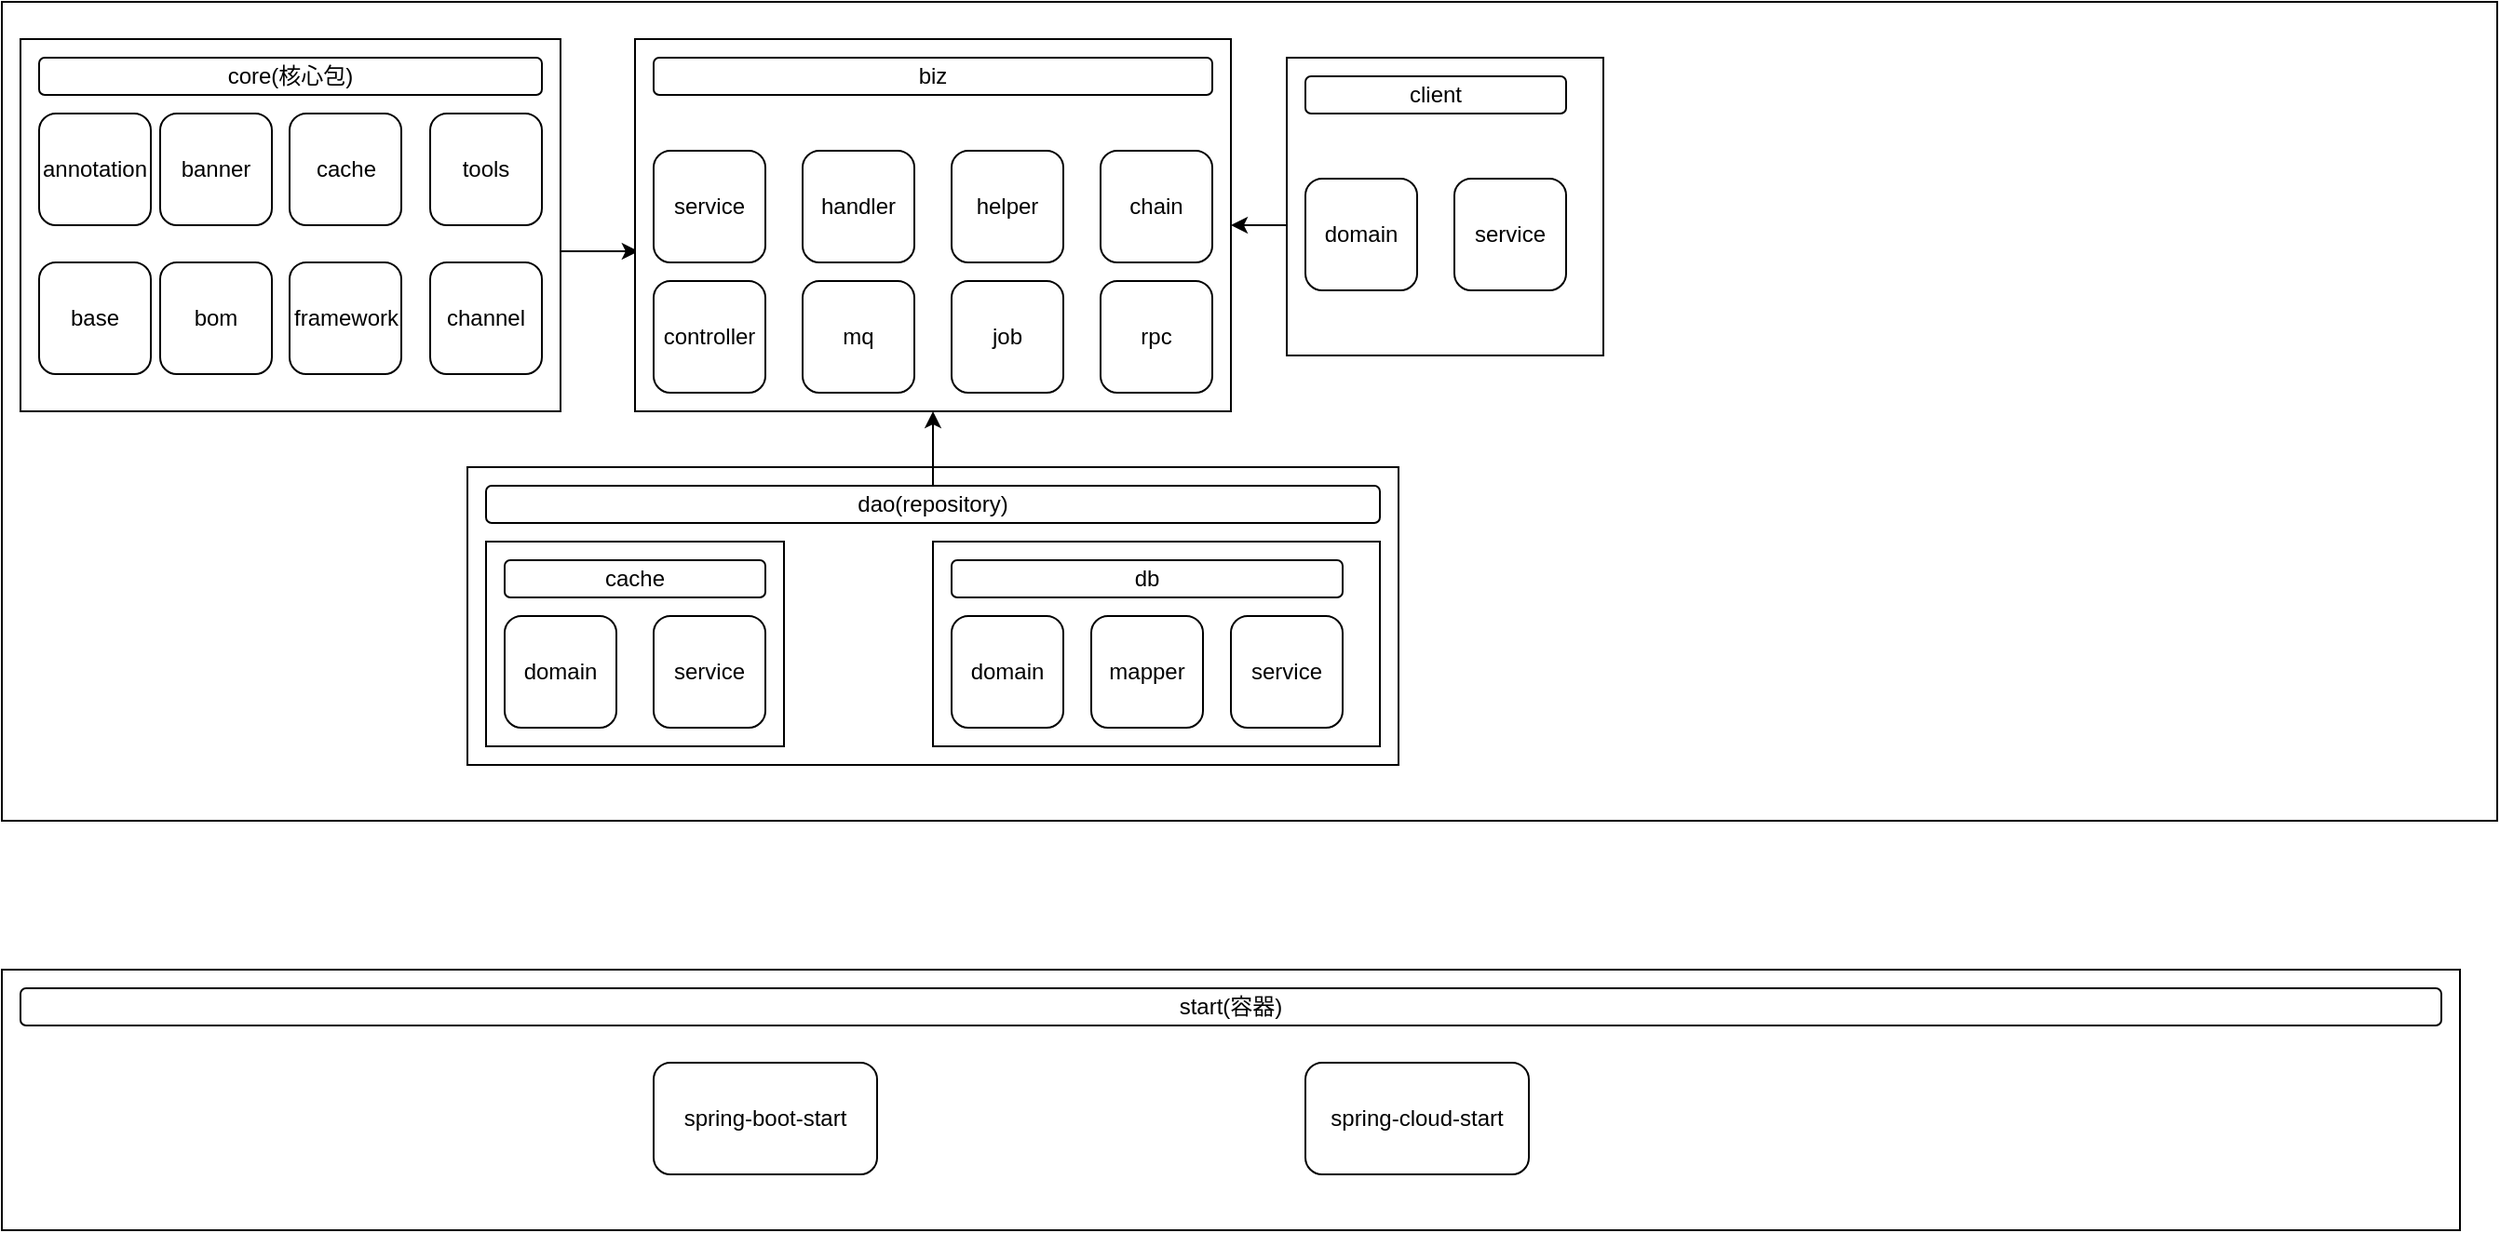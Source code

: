 <mxfile version="14.6.10" type="github">
  <diagram id="9XTy-iZHs_VbA7ZHw2Xl" name="第 1 页">
    <mxGraphModel dx="2820" dy="1931" grid="1" gridSize="10" guides="1" tooltips="1" connect="1" arrows="1" fold="1" page="1" pageScale="1" pageWidth="827" pageHeight="1169" math="0" shadow="0">
      <root>
        <mxCell id="0" />
        <mxCell id="1" parent="0" />
        <mxCell id="9qEMfZzpdLHRmkrpEUGx-1" value="" style="whiteSpace=wrap;html=1;" parent="1" vertex="1">
          <mxGeometry x="-1440" y="-420" width="1340" height="440" as="geometry" />
        </mxCell>
        <mxCell id="XwRueiXzE4R4Xl7Vygxr-10" style="edgeStyle=orthogonalEdgeStyle;rounded=0;orthogonalLoop=1;jettySize=auto;html=1;entryX=0.006;entryY=0.57;entryDx=0;entryDy=0;entryPerimeter=0;" edge="1" parent="1" source="9qEMfZzpdLHRmkrpEUGx-12" target="G5489e-RN6n914YXccdB-9">
          <mxGeometry relative="1" as="geometry">
            <Array as="points">
              <mxPoint x="-1130" y="-286" />
              <mxPoint x="-1130" y="-286" />
            </Array>
          </mxGeometry>
        </mxCell>
        <mxCell id="9qEMfZzpdLHRmkrpEUGx-12" value="" style="rounded=0;whiteSpace=wrap;html=1;" parent="1" vertex="1">
          <mxGeometry x="-1430" y="-400" width="290" height="200" as="geometry" />
        </mxCell>
        <mxCell id="9qEMfZzpdLHRmkrpEUGx-14" value="core(核心包)" style="rounded=1;whiteSpace=wrap;html=1;" parent="1" vertex="1">
          <mxGeometry x="-1420" y="-390" width="270" height="20" as="geometry" />
        </mxCell>
        <mxCell id="9qEMfZzpdLHRmkrpEUGx-15" value="annotation" style="whiteSpace=wrap;html=1;aspect=fixed;rounded=1;" parent="1" vertex="1">
          <mxGeometry x="-1420" y="-360" width="60" height="60" as="geometry" />
        </mxCell>
        <mxCell id="9qEMfZzpdLHRmkrpEUGx-16" value="banner" style="whiteSpace=wrap;html=1;aspect=fixed;rounded=1;" parent="1" vertex="1">
          <mxGeometry x="-1355" y="-360" width="60" height="60" as="geometry" />
        </mxCell>
        <mxCell id="9qEMfZzpdLHRmkrpEUGx-17" value="cache" style="whiteSpace=wrap;html=1;aspect=fixed;rounded=1;" parent="1" vertex="1">
          <mxGeometry x="-1285.5" y="-360" width="60" height="60" as="geometry" />
        </mxCell>
        <mxCell id="9qEMfZzpdLHRmkrpEUGx-18" value="tools" style="whiteSpace=wrap;html=1;aspect=fixed;rounded=1;" parent="1" vertex="1">
          <mxGeometry x="-1210" y="-360" width="60" height="60" as="geometry" />
        </mxCell>
        <mxCell id="9qEMfZzpdLHRmkrpEUGx-19" value="base" style="whiteSpace=wrap;html=1;aspect=fixed;rounded=1;" parent="1" vertex="1">
          <mxGeometry x="-1420" y="-280" width="60" height="60" as="geometry" />
        </mxCell>
        <mxCell id="9qEMfZzpdLHRmkrpEUGx-20" value="bom" style="whiteSpace=wrap;html=1;aspect=fixed;rounded=1;" parent="1" vertex="1">
          <mxGeometry x="-1355" y="-280" width="60" height="60" as="geometry" />
        </mxCell>
        <mxCell id="9qEMfZzpdLHRmkrpEUGx-21" value="framework" style="whiteSpace=wrap;html=1;aspect=fixed;rounded=1;" parent="1" vertex="1">
          <mxGeometry x="-1285.5" y="-280" width="60" height="60" as="geometry" />
        </mxCell>
        <mxCell id="9qEMfZzpdLHRmkrpEUGx-22" value="channel" style="whiteSpace=wrap;html=1;aspect=fixed;rounded=1;" parent="1" vertex="1">
          <mxGeometry x="-1210" y="-280" width="60" height="60" as="geometry" />
        </mxCell>
        <mxCell id="r3gEmTsT7YZAt0gLWkDe-4" value="" style="rounded=0;whiteSpace=wrap;html=1;" parent="1" vertex="1">
          <mxGeometry x="-1440" y="100" width="1320" height="140" as="geometry" />
        </mxCell>
        <mxCell id="r3gEmTsT7YZAt0gLWkDe-5" value="start(容器)" style="rounded=1;whiteSpace=wrap;html=1;" parent="1" vertex="1">
          <mxGeometry x="-1430" y="110" width="1300" height="20" as="geometry" />
        </mxCell>
        <mxCell id="G5489e-RN6n914YXccdB-1" value="spring-boot-start" style="rounded=1;whiteSpace=wrap;html=1;" parent="1" vertex="1">
          <mxGeometry x="-1090" y="150" width="120" height="60" as="geometry" />
        </mxCell>
        <mxCell id="G5489e-RN6n914YXccdB-2" value="spring-cloud-start" style="rounded=1;whiteSpace=wrap;html=1;" parent="1" vertex="1">
          <mxGeometry x="-740" y="150" width="120" height="60" as="geometry" />
        </mxCell>
        <mxCell id="G5489e-RN6n914YXccdB-9" value="" style="rounded=0;whiteSpace=wrap;html=1;" parent="1" vertex="1">
          <mxGeometry x="-1100" y="-400" width="320" height="200" as="geometry" />
        </mxCell>
        <mxCell id="G5489e-RN6n914YXccdB-10" value="biz" style="rounded=1;whiteSpace=wrap;html=1;" parent="1" vertex="1">
          <mxGeometry x="-1090" y="-390" width="300" height="20" as="geometry" />
        </mxCell>
        <mxCell id="G5489e-RN6n914YXccdB-12" value="service" style="rounded=1;whiteSpace=wrap;html=1;" parent="1" vertex="1">
          <mxGeometry x="-1090" y="-340" width="60" height="60" as="geometry" />
        </mxCell>
        <mxCell id="G5489e-RN6n914YXccdB-13" value="handler" style="rounded=1;whiteSpace=wrap;html=1;" parent="1" vertex="1">
          <mxGeometry x="-1010" y="-340" width="60" height="60" as="geometry" />
        </mxCell>
        <mxCell id="G5489e-RN6n914YXccdB-14" value="helper" style="rounded=1;whiteSpace=wrap;html=1;" parent="1" vertex="1">
          <mxGeometry x="-930" y="-340" width="60" height="60" as="geometry" />
        </mxCell>
        <mxCell id="G5489e-RN6n914YXccdB-15" value="chain" style="rounded=1;whiteSpace=wrap;html=1;" parent="1" vertex="1">
          <mxGeometry x="-850" y="-340" width="60" height="60" as="geometry" />
        </mxCell>
        <mxCell id="XwRueiXzE4R4Xl7Vygxr-8" style="edgeStyle=orthogonalEdgeStyle;rounded=0;orthogonalLoop=1;jettySize=auto;html=1;entryX=1;entryY=0.5;entryDx=0;entryDy=0;" edge="1" parent="1" source="G5489e-RN6n914YXccdB-16" target="G5489e-RN6n914YXccdB-9">
          <mxGeometry relative="1" as="geometry">
            <Array as="points">
              <mxPoint x="-760" y="-300" />
              <mxPoint x="-760" y="-300" />
            </Array>
          </mxGeometry>
        </mxCell>
        <mxCell id="G5489e-RN6n914YXccdB-16" value="" style="rounded=0;whiteSpace=wrap;html=1;" parent="1" vertex="1">
          <mxGeometry x="-750" y="-390" width="170" height="160" as="geometry" />
        </mxCell>
        <mxCell id="G5489e-RN6n914YXccdB-17" value="client" style="rounded=1;whiteSpace=wrap;html=1;" parent="1" vertex="1">
          <mxGeometry x="-740" y="-380" width="140" height="20" as="geometry" />
        </mxCell>
        <mxCell id="G5489e-RN6n914YXccdB-18" value="domain" style="rounded=1;whiteSpace=wrap;html=1;" parent="1" vertex="1">
          <mxGeometry x="-740" y="-325" width="60" height="60" as="geometry" />
        </mxCell>
        <mxCell id="G5489e-RN6n914YXccdB-19" value="service" style="rounded=1;whiteSpace=wrap;html=1;" parent="1" vertex="1">
          <mxGeometry x="-660" y="-325" width="60" height="60" as="geometry" />
        </mxCell>
        <mxCell id="G5489e-RN6n914YXccdB-20" value="" style="rounded=0;whiteSpace=wrap;html=1;" parent="1" vertex="1">
          <mxGeometry x="-1190" y="-170" width="500" height="160" as="geometry" />
        </mxCell>
        <mxCell id="XwRueiXzE4R4Xl7Vygxr-7" style="edgeStyle=orthogonalEdgeStyle;rounded=0;orthogonalLoop=1;jettySize=auto;html=1;entryX=0.5;entryY=1;entryDx=0;entryDy=0;" edge="1" parent="1" source="G5489e-RN6n914YXccdB-21" target="G5489e-RN6n914YXccdB-9">
          <mxGeometry relative="1" as="geometry" />
        </mxCell>
        <mxCell id="G5489e-RN6n914YXccdB-21" value="dao(repository)" style="rounded=1;whiteSpace=wrap;html=1;" parent="1" vertex="1">
          <mxGeometry x="-1180" y="-160" width="480" height="20" as="geometry" />
        </mxCell>
        <mxCell id="G5489e-RN6n914YXccdB-23" value="" style="rounded=0;whiteSpace=wrap;html=1;" parent="1" vertex="1">
          <mxGeometry x="-1180" y="-130" width="160" height="110" as="geometry" />
        </mxCell>
        <mxCell id="G5489e-RN6n914YXccdB-24" value="cache" style="rounded=1;whiteSpace=wrap;html=1;" parent="1" vertex="1">
          <mxGeometry x="-1170" y="-120" width="140" height="20" as="geometry" />
        </mxCell>
        <mxCell id="G5489e-RN6n914YXccdB-26" value="" style="rounded=0;whiteSpace=wrap;html=1;" parent="1" vertex="1">
          <mxGeometry x="-940" y="-130" width="240" height="110" as="geometry" />
        </mxCell>
        <mxCell id="G5489e-RN6n914YXccdB-27" value="domain" style="rounded=1;whiteSpace=wrap;html=1;" parent="1" vertex="1">
          <mxGeometry x="-1170" y="-90" width="60" height="60" as="geometry" />
        </mxCell>
        <mxCell id="G5489e-RN6n914YXccdB-28" value="service" style="rounded=1;whiteSpace=wrap;html=1;" parent="1" vertex="1">
          <mxGeometry x="-1090" y="-90" width="60" height="60" as="geometry" />
        </mxCell>
        <mxCell id="G5489e-RN6n914YXccdB-33" value="db" style="rounded=1;whiteSpace=wrap;html=1;" parent="1" vertex="1">
          <mxGeometry x="-930" y="-120" width="210" height="20" as="geometry" />
        </mxCell>
        <mxCell id="G5489e-RN6n914YXccdB-34" value="domain" style="rounded=1;whiteSpace=wrap;html=1;" parent="1" vertex="1">
          <mxGeometry x="-930" y="-90" width="60" height="60" as="geometry" />
        </mxCell>
        <mxCell id="G5489e-RN6n914YXccdB-35" value="mapper" style="rounded=1;whiteSpace=wrap;html=1;" parent="1" vertex="1">
          <mxGeometry x="-855" y="-90" width="60" height="60" as="geometry" />
        </mxCell>
        <mxCell id="G5489e-RN6n914YXccdB-36" value="service" style="rounded=1;whiteSpace=wrap;html=1;" parent="1" vertex="1">
          <mxGeometry x="-780" y="-90" width="60" height="60" as="geometry" />
        </mxCell>
        <mxCell id="XwRueiXzE4R4Xl7Vygxr-1" value="controller" style="rounded=1;whiteSpace=wrap;html=1;" vertex="1" parent="1">
          <mxGeometry x="-1090" y="-270" width="60" height="60" as="geometry" />
        </mxCell>
        <mxCell id="XwRueiXzE4R4Xl7Vygxr-2" value="mq" style="rounded=1;whiteSpace=wrap;html=1;" vertex="1" parent="1">
          <mxGeometry x="-1010" y="-270" width="60" height="60" as="geometry" />
        </mxCell>
        <mxCell id="XwRueiXzE4R4Xl7Vygxr-3" value="job" style="rounded=1;whiteSpace=wrap;html=1;" vertex="1" parent="1">
          <mxGeometry x="-930" y="-270" width="60" height="60" as="geometry" />
        </mxCell>
        <mxCell id="XwRueiXzE4R4Xl7Vygxr-4" value="rpc" style="rounded=1;whiteSpace=wrap;html=1;" vertex="1" parent="1">
          <mxGeometry x="-850" y="-270" width="60" height="60" as="geometry" />
        </mxCell>
      </root>
    </mxGraphModel>
  </diagram>
</mxfile>
